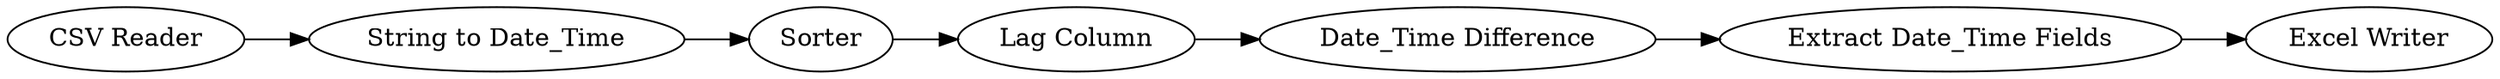 digraph {
	4 -> 3
	3 -> 5
	5 -> 7
	1 -> 2
	7 -> 6
	2 -> 4
	5 [label="Date_Time Difference"]
	1 [label="CSV Reader"]
	7 [label="Extract Date_Time Fields"]
	4 [label=Sorter]
	6 [label="Excel Writer"]
	3 [label="Lag Column"]
	2 [label="String to Date_Time"]
	rankdir=LR
}

